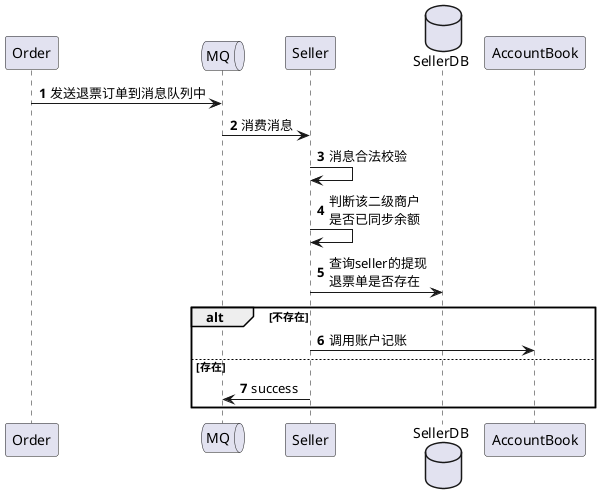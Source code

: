@startuml
'https://plantuml.com/sequence-diagram
participant Order as order
queue MQ as mq
participant Seller as seller
database SellerDB as db
participant AccountBook as accountBook

autonumber
order -> mq :发送退票订单到消息队列中
mq -> seller :消费消息
seller -> seller :消息合法校验
seller -> seller :判断该二级商户\n是否已同步余额
seller -> db :查询seller的提现\n退票单是否存在
alt 不存在
    seller -> accountBook :调用账户记账
else 存在
    seller -> mq :success
end

@enduml